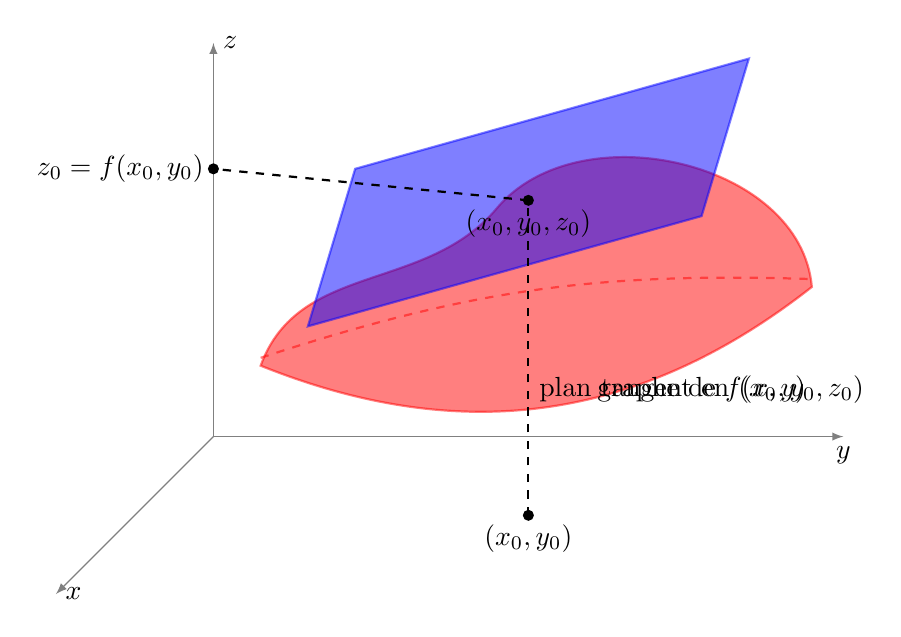 ﻿\begin{tikzpicture}[scale=2]

  % Axes
  \draw[->,>=latex, gray] (0,0)--++(-1,-1) node[right,black] {$x$};
  \draw[->,>=latex, gray] (0,0)--(4,0) node[below,black] {$y$};
  \draw[->,>=latex, gray] (0,0)--(0,2.5) node[right,black] {$z$};

  % Pseudo surface
  \draw [fill=red, draw=red, thick, opacity=0.5] (0.3,0.45) to[bend right] ++(3.5,0.5) to[out=95,in=50] ++(-2,0.5) to[out=-180+50,in=70]  cycle;

  \draw [dashed, draw=red, thick,  opacity=0.5] (0.3,0.5) to[bend left=10] ++(3.5,0.5);

  % Plan tangent
  \draw [fill=blue, thick, draw=blue, opacity=0.5] (0.6,0.7)--++(2.5,0.7)--++(0.3,1)--++(-2.5,-0.7)--cycle;

  % Gradient
  %\draw[->,>=latex,ultra thick, blue] (2,1.5)--++(-0.4,1) node[above]{grad $f(x_0,y_0,z_0)$};

% (x_0,y_0)
\fill (2,-0.5) circle (1pt) node[below] {$(x_0,y_0)$};
\fill (2,1.5) circle (1pt) node[below] {$(x_0,y_0,z_0)$};
\draw[dashed, thick] (2,-0.5)--++(0,2);


\draw[dashed, thick] (2,1.5)--(0,1.5+0.2);
\fill (0,1.5+0.2) circle (1pt) node[left]{$z_0=f(x_0,y_0)$};


\node at (3.1,0.3) {graphe de  $f(x,y)$};
\node at (3.1,0.3) {plan tangent  en $(x_0,y_0,z_0)$};


\end{tikzpicture}
